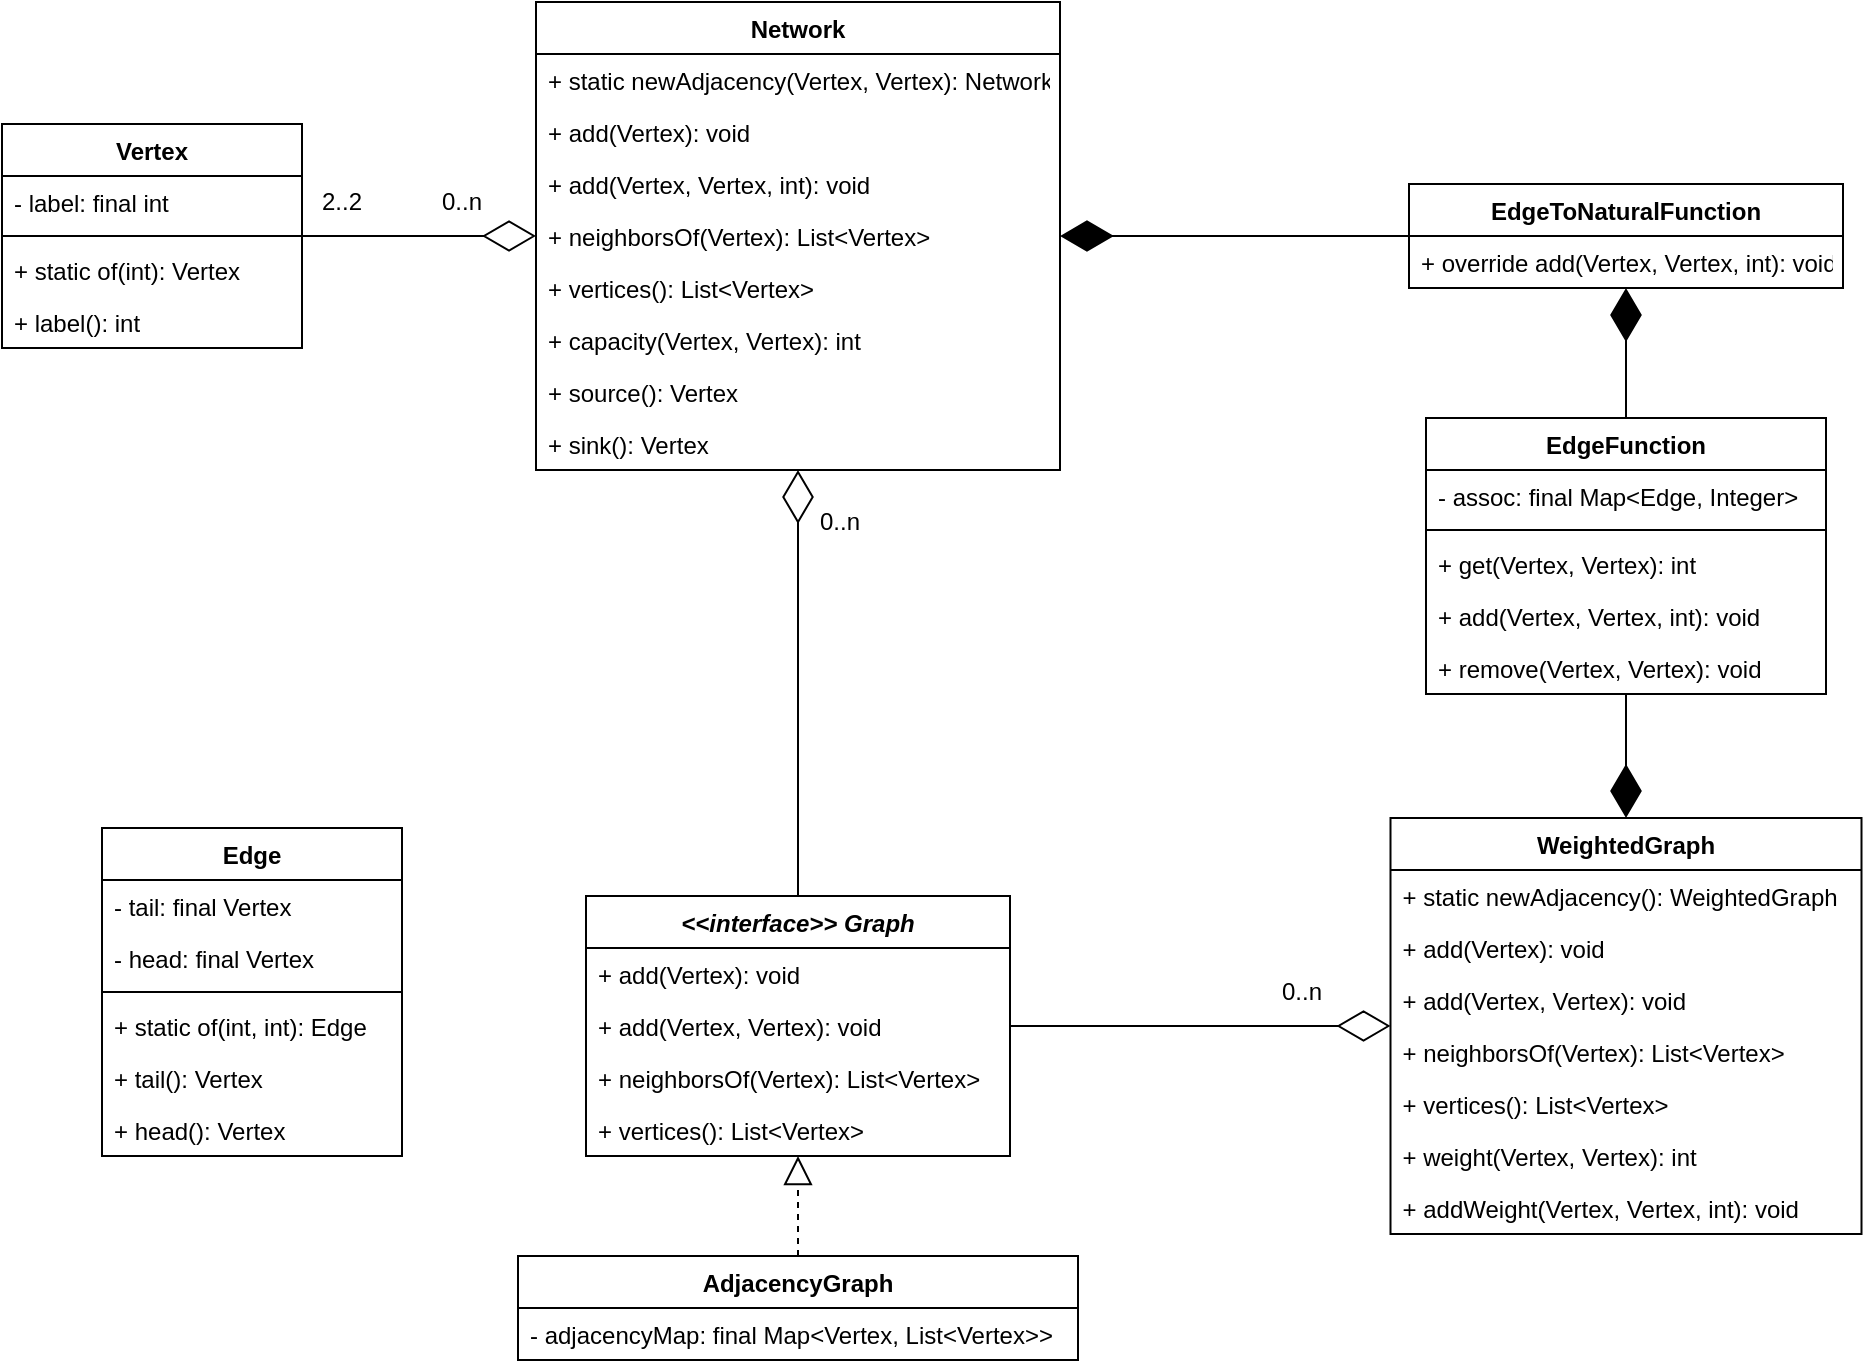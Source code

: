 <mxfile version="20.8.16" type="device"><diagram id="C5RBs43oDa-KdzZeNtuy" name="Page-1"><mxGraphModel dx="1434" dy="1602" grid="1" gridSize="10" guides="1" tooltips="1" connect="1" arrows="1" fold="1" page="1" pageScale="1" pageWidth="1169" pageHeight="827" math="0" shadow="0"><root><mxCell id="WIyWlLk6GJQsqaUBKTNV-0"/><mxCell id="WIyWlLk6GJQsqaUBKTNV-1" parent="WIyWlLk6GJQsqaUBKTNV-0"/><mxCell id="hPA0fBPudxdgeRuaVAXN-0" value="&lt;&lt;interface&gt;&gt; Graph" style="swimlane;fontStyle=3;align=center;verticalAlign=top;childLayout=stackLayout;horizontal=1;startSize=26;horizontalStack=0;resizeParent=1;resizeParentMax=0;resizeLast=0;collapsible=1;marginBottom=0;" parent="WIyWlLk6GJQsqaUBKTNV-1" vertex="1"><mxGeometry x="412" y="-299" width="212" height="130" as="geometry"/></mxCell><mxCell id="hPA0fBPudxdgeRuaVAXN-4" value="+ add(Vertex): void" style="text;strokeColor=none;fillColor=none;align=left;verticalAlign=top;spacingLeft=4;spacingRight=4;overflow=hidden;rotatable=0;points=[[0,0.5],[1,0.5]];portConstraint=eastwest;" parent="hPA0fBPudxdgeRuaVAXN-0" vertex="1"><mxGeometry y="26" width="212" height="26" as="geometry"/></mxCell><mxCell id="hPA0fBPudxdgeRuaVAXN-5" value="+ add(Vertex, Vertex): void" style="text;strokeColor=none;fillColor=none;align=left;verticalAlign=top;spacingLeft=4;spacingRight=4;overflow=hidden;rotatable=0;points=[[0,0.5],[1,0.5]];portConstraint=eastwest;" parent="hPA0fBPudxdgeRuaVAXN-0" vertex="1"><mxGeometry y="52" width="212" height="26" as="geometry"/></mxCell><mxCell id="hPA0fBPudxdgeRuaVAXN-6" value="+ neighborsOf(Vertex): List&lt;Vertex&gt;" style="text;strokeColor=none;fillColor=none;align=left;verticalAlign=top;spacingLeft=4;spacingRight=4;overflow=hidden;rotatable=0;points=[[0,0.5],[1,0.5]];portConstraint=eastwest;" parent="hPA0fBPudxdgeRuaVAXN-0" vertex="1"><mxGeometry y="78" width="212" height="26" as="geometry"/></mxCell><mxCell id="hPA0fBPudxdgeRuaVAXN-13" value="+ vertices(): List&lt;Vertex&gt;" style="text;strokeColor=none;fillColor=none;align=left;verticalAlign=top;spacingLeft=4;spacingRight=4;overflow=hidden;rotatable=0;points=[[0,0.5],[1,0.5]];portConstraint=eastwest;" parent="hPA0fBPudxdgeRuaVAXN-0" vertex="1"><mxGeometry y="104" width="212" height="26" as="geometry"/></mxCell><mxCell id="hPA0fBPudxdgeRuaVAXN-7" value="AdjacencyGraph" style="swimlane;fontStyle=1;align=center;verticalAlign=top;childLayout=stackLayout;horizontal=1;startSize=26;horizontalStack=0;resizeParent=1;resizeParentMax=0;resizeLast=0;collapsible=1;marginBottom=0;" parent="WIyWlLk6GJQsqaUBKTNV-1" vertex="1"><mxGeometry x="378" y="-119" width="280" height="52" as="geometry"/></mxCell><mxCell id="hPA0fBPudxdgeRuaVAXN-11" value="- adjacencyMap: final Map&lt;Vertex, List&lt;Vertex&gt;&gt;" style="text;strokeColor=none;fillColor=none;align=left;verticalAlign=top;spacingLeft=4;spacingRight=4;overflow=hidden;rotatable=0;points=[[0,0.5],[1,0.5]];portConstraint=eastwest;" parent="hPA0fBPudxdgeRuaVAXN-7" vertex="1"><mxGeometry y="26" width="280" height="26" as="geometry"/></mxCell><mxCell id="hPA0fBPudxdgeRuaVAXN-12" value="" style="endArrow=block;dashed=1;endFill=0;endSize=12;html=1;rounded=0;" parent="WIyWlLk6GJQsqaUBKTNV-1" source="hPA0fBPudxdgeRuaVAXN-7" target="hPA0fBPudxdgeRuaVAXN-0" edge="1"><mxGeometry width="160" relative="1" as="geometry"><mxPoint x="468" y="-59" as="sourcePoint"/><mxPoint x="628" y="-59" as="targetPoint"/></mxGeometry></mxCell><mxCell id="2TRhM7OhMwKb9Xg5kjZe-0" value="Vertex" style="swimlane;fontStyle=1;align=center;verticalAlign=top;childLayout=stackLayout;horizontal=1;startSize=26;horizontalStack=0;resizeParent=1;resizeParentMax=0;resizeLast=0;collapsible=1;marginBottom=0;" parent="WIyWlLk6GJQsqaUBKTNV-1" vertex="1"><mxGeometry x="120" y="-685" width="150" height="112" as="geometry"/></mxCell><mxCell id="2TRhM7OhMwKb9Xg5kjZe-1" value="- label: final int" style="text;strokeColor=none;fillColor=none;align=left;verticalAlign=top;spacingLeft=4;spacingRight=4;overflow=hidden;rotatable=0;points=[[0,0.5],[1,0.5]];portConstraint=eastwest;" parent="2TRhM7OhMwKb9Xg5kjZe-0" vertex="1"><mxGeometry y="26" width="150" height="26" as="geometry"/></mxCell><mxCell id="2TRhM7OhMwKb9Xg5kjZe-3" value="" style="line;strokeWidth=1;fillColor=none;align=left;verticalAlign=middle;spacingTop=-1;spacingLeft=3;spacingRight=3;rotatable=0;labelPosition=right;points=[];portConstraint=eastwest;strokeColor=inherit;" parent="2TRhM7OhMwKb9Xg5kjZe-0" vertex="1"><mxGeometry y="52" width="150" height="8" as="geometry"/></mxCell><mxCell id="2TRhM7OhMwKb9Xg5kjZe-2" value="+ static of(int): Vertex" style="text;strokeColor=none;fillColor=none;align=left;verticalAlign=top;spacingLeft=4;spacingRight=4;overflow=hidden;rotatable=0;points=[[0,0.5],[1,0.5]];portConstraint=eastwest;" parent="2TRhM7OhMwKb9Xg5kjZe-0" vertex="1"><mxGeometry y="60" width="150" height="26" as="geometry"/></mxCell><mxCell id="2TRhM7OhMwKb9Xg5kjZe-4" value="+ label(): int" style="text;strokeColor=none;fillColor=none;align=left;verticalAlign=top;spacingLeft=4;spacingRight=4;overflow=hidden;rotatable=0;points=[[0,0.5],[1,0.5]];portConstraint=eastwest;" parent="2TRhM7OhMwKb9Xg5kjZe-0" vertex="1"><mxGeometry y="86" width="150" height="26" as="geometry"/></mxCell><mxCell id="MqZNxrxR5SClOSWIlu3f-7" value="EdgeFunction" style="swimlane;fontStyle=1;align=center;verticalAlign=top;childLayout=stackLayout;horizontal=1;startSize=26;horizontalStack=0;resizeParent=1;resizeParentMax=0;resizeLast=0;collapsible=1;marginBottom=0;" parent="WIyWlLk6GJQsqaUBKTNV-1" vertex="1"><mxGeometry x="832" y="-538" width="200" height="138" as="geometry"/></mxCell><mxCell id="V0Kq6e6BHa_fQk7S8Apn-7" value="- assoc: final Map&lt;Edge, Integer&gt;" style="text;strokeColor=none;fillColor=none;align=left;verticalAlign=top;spacingLeft=4;spacingRight=4;overflow=hidden;rotatable=0;points=[[0,0.5],[1,0.5]];portConstraint=eastwest;" parent="MqZNxrxR5SClOSWIlu3f-7" vertex="1"><mxGeometry y="26" width="200" height="26" as="geometry"/></mxCell><mxCell id="V0Kq6e6BHa_fQk7S8Apn-8" value="" style="line;strokeWidth=1;fillColor=none;align=left;verticalAlign=middle;spacingTop=-1;spacingLeft=3;spacingRight=3;rotatable=0;labelPosition=right;points=[];portConstraint=eastwest;strokeColor=inherit;" parent="MqZNxrxR5SClOSWIlu3f-7" vertex="1"><mxGeometry y="52" width="200" height="8" as="geometry"/></mxCell><mxCell id="MqZNxrxR5SClOSWIlu3f-8" value="+ get(Vertex, Vertex): int" style="text;strokeColor=none;fillColor=none;align=left;verticalAlign=top;spacingLeft=4;spacingRight=4;overflow=hidden;rotatable=0;points=[[0,0.5],[1,0.5]];portConstraint=eastwest;" parent="MqZNxrxR5SClOSWIlu3f-7" vertex="1"><mxGeometry y="60" width="200" height="26" as="geometry"/></mxCell><mxCell id="MqZNxrxR5SClOSWIlu3f-9" value="+ add(Vertex, Vertex, int): void" style="text;strokeColor=none;fillColor=none;align=left;verticalAlign=top;spacingLeft=4;spacingRight=4;overflow=hidden;rotatable=0;points=[[0,0.5],[1,0.5]];portConstraint=eastwest;" parent="MqZNxrxR5SClOSWIlu3f-7" vertex="1"><mxGeometry y="86" width="200" height="26" as="geometry"/></mxCell><mxCell id="MqZNxrxR5SClOSWIlu3f-10" value="+ remove(Vertex, Vertex): void" style="text;strokeColor=none;fillColor=none;align=left;verticalAlign=top;spacingLeft=4;spacingRight=4;overflow=hidden;rotatable=0;points=[[0,0.5],[1,0.5]];portConstraint=eastwest;" parent="MqZNxrxR5SClOSWIlu3f-7" vertex="1"><mxGeometry y="112" width="200" height="26" as="geometry"/></mxCell><mxCell id="RXjzCFWOXxERbdJECEya-0" value="WeightedGraph" style="swimlane;fontStyle=1;align=center;verticalAlign=top;childLayout=stackLayout;horizontal=1;startSize=26;horizontalStack=0;resizeParent=1;resizeParentMax=0;resizeLast=0;collapsible=1;marginBottom=0;" parent="WIyWlLk6GJQsqaUBKTNV-1" vertex="1"><mxGeometry x="814.25" y="-338" width="235.5" height="208" as="geometry"/></mxCell><mxCell id="UmsD5sYYcWpUcMlwhkTF-18" value="+ static newAdjacency(): WeightedGraph" style="text;strokeColor=none;fillColor=none;align=left;verticalAlign=top;spacingLeft=4;spacingRight=4;overflow=hidden;rotatable=0;points=[[0,0.5],[1,0.5]];portConstraint=eastwest;" parent="RXjzCFWOXxERbdJECEya-0" vertex="1"><mxGeometry y="26" width="235.5" height="26" as="geometry"/></mxCell><mxCell id="V0Kq6e6BHa_fQk7S8Apn-9" value="+ add(Vertex): void" style="text;strokeColor=none;fillColor=none;align=left;verticalAlign=top;spacingLeft=4;spacingRight=4;overflow=hidden;rotatable=0;points=[[0,0.5],[1,0.5]];portConstraint=eastwest;" parent="RXjzCFWOXxERbdJECEya-0" vertex="1"><mxGeometry y="52" width="235.5" height="26" as="geometry"/></mxCell><mxCell id="V0Kq6e6BHa_fQk7S8Apn-10" value="+ add(Vertex, Vertex): void" style="text;strokeColor=none;fillColor=none;align=left;verticalAlign=top;spacingLeft=4;spacingRight=4;overflow=hidden;rotatable=0;points=[[0,0.5],[1,0.5]];portConstraint=eastwest;" parent="RXjzCFWOXxERbdJECEya-0" vertex="1"><mxGeometry y="78" width="235.5" height="26" as="geometry"/></mxCell><mxCell id="V0Kq6e6BHa_fQk7S8Apn-11" value="+ neighborsOf(Vertex): List&lt;Vertex&gt;" style="text;strokeColor=none;fillColor=none;align=left;verticalAlign=top;spacingLeft=4;spacingRight=4;overflow=hidden;rotatable=0;points=[[0,0.5],[1,0.5]];portConstraint=eastwest;" parent="RXjzCFWOXxERbdJECEya-0" vertex="1"><mxGeometry y="104" width="235.5" height="26" as="geometry"/></mxCell><mxCell id="V0Kq6e6BHa_fQk7S8Apn-12" value="+ vertices(): List&lt;Vertex&gt;" style="text;strokeColor=none;fillColor=none;align=left;verticalAlign=top;spacingLeft=4;spacingRight=4;overflow=hidden;rotatable=0;points=[[0,0.5],[1,0.5]];portConstraint=eastwest;" parent="RXjzCFWOXxERbdJECEya-0" vertex="1"><mxGeometry y="130" width="235.5" height="26" as="geometry"/></mxCell><mxCell id="RXjzCFWOXxERbdJECEya-1" value="+ weight(Vertex, Vertex): int" style="text;strokeColor=none;fillColor=none;align=left;verticalAlign=top;spacingLeft=4;spacingRight=4;overflow=hidden;rotatable=0;points=[[0,0.5],[1,0.5]];portConstraint=eastwest;" parent="RXjzCFWOXxERbdJECEya-0" vertex="1"><mxGeometry y="156" width="235.5" height="26" as="geometry"/></mxCell><mxCell id="RXjzCFWOXxERbdJECEya-9" value="+ addWeight(Vertex, Vertex, int): void" style="text;strokeColor=none;fillColor=none;align=left;verticalAlign=top;spacingLeft=4;spacingRight=4;overflow=hidden;rotatable=0;points=[[0,0.5],[1,0.5]];portConstraint=eastwest;" parent="RXjzCFWOXxERbdJECEya-0" vertex="1"><mxGeometry y="182" width="235.5" height="26" as="geometry"/></mxCell><mxCell id="RXjzCFWOXxERbdJECEya-5" value="" style="endArrow=diamondThin;endFill=0;endSize=24;html=1;rounded=0;" parent="WIyWlLk6GJQsqaUBKTNV-1" source="hPA0fBPudxdgeRuaVAXN-0" target="RXjzCFWOXxERbdJECEya-0" edge="1"><mxGeometry width="160" relative="1" as="geometry"><mxPoint x="498" y="-63" as="sourcePoint"/><mxPoint x="658" y="-63" as="targetPoint"/></mxGeometry></mxCell><mxCell id="RXjzCFWOXxERbdJECEya-6" value="0..n" style="text;html=1;strokeColor=none;fillColor=none;align=center;verticalAlign=middle;whiteSpace=wrap;rounded=0;" parent="WIyWlLk6GJQsqaUBKTNV-1" vertex="1"><mxGeometry x="740" y="-266" width="60" height="30" as="geometry"/></mxCell><mxCell id="RXjzCFWOXxERbdJECEya-8" value="" style="endArrow=diamondThin;endFill=1;endSize=24;html=1;rounded=0;" parent="WIyWlLk6GJQsqaUBKTNV-1" source="MqZNxrxR5SClOSWIlu3f-7" target="RXjzCFWOXxERbdJECEya-0" edge="1"><mxGeometry width="160" relative="1" as="geometry"><mxPoint x="518" y="-3" as="sourcePoint"/><mxPoint x="678" y="-3" as="targetPoint"/></mxGeometry></mxCell><mxCell id="V0Kq6e6BHa_fQk7S8Apn-0" value="Edge" style="swimlane;fontStyle=1;align=center;verticalAlign=top;childLayout=stackLayout;horizontal=1;startSize=26;horizontalStack=0;resizeParent=1;resizeParentMax=0;resizeLast=0;collapsible=1;marginBottom=0;" parent="WIyWlLk6GJQsqaUBKTNV-1" vertex="1"><mxGeometry x="170" y="-333" width="150" height="164" as="geometry"/></mxCell><mxCell id="V0Kq6e6BHa_fQk7S8Apn-1" value="- tail: final Vertex" style="text;strokeColor=none;fillColor=none;align=left;verticalAlign=top;spacingLeft=4;spacingRight=4;overflow=hidden;rotatable=0;points=[[0,0.5],[1,0.5]];portConstraint=eastwest;" parent="V0Kq6e6BHa_fQk7S8Apn-0" vertex="1"><mxGeometry y="26" width="150" height="26" as="geometry"/></mxCell><mxCell id="V0Kq6e6BHa_fQk7S8Apn-5" value="- head: final Vertex" style="text;strokeColor=none;fillColor=none;align=left;verticalAlign=top;spacingLeft=4;spacingRight=4;overflow=hidden;rotatable=0;points=[[0,0.5],[1,0.5]];portConstraint=eastwest;" parent="V0Kq6e6BHa_fQk7S8Apn-0" vertex="1"><mxGeometry y="52" width="150" height="26" as="geometry"/></mxCell><mxCell id="V0Kq6e6BHa_fQk7S8Apn-2" value="" style="line;strokeWidth=1;fillColor=none;align=left;verticalAlign=middle;spacingTop=-1;spacingLeft=3;spacingRight=3;rotatable=0;labelPosition=right;points=[];portConstraint=eastwest;strokeColor=inherit;" parent="V0Kq6e6BHa_fQk7S8Apn-0" vertex="1"><mxGeometry y="78" width="150" height="8" as="geometry"/></mxCell><mxCell id="V0Kq6e6BHa_fQk7S8Apn-3" value="+ static of(int, int): Edge" style="text;strokeColor=none;fillColor=none;align=left;verticalAlign=top;spacingLeft=4;spacingRight=4;overflow=hidden;rotatable=0;points=[[0,0.5],[1,0.5]];portConstraint=eastwest;" parent="V0Kq6e6BHa_fQk7S8Apn-0" vertex="1"><mxGeometry y="86" width="150" height="26" as="geometry"/></mxCell><mxCell id="V0Kq6e6BHa_fQk7S8Apn-4" value="+ tail(): Vertex" style="text;strokeColor=none;fillColor=none;align=left;verticalAlign=top;spacingLeft=4;spacingRight=4;overflow=hidden;rotatable=0;points=[[0,0.5],[1,0.5]];portConstraint=eastwest;" parent="V0Kq6e6BHa_fQk7S8Apn-0" vertex="1"><mxGeometry y="112" width="150" height="26" as="geometry"/></mxCell><mxCell id="V0Kq6e6BHa_fQk7S8Apn-6" value="+ head(): Vertex" style="text;strokeColor=none;fillColor=none;align=left;verticalAlign=top;spacingLeft=4;spacingRight=4;overflow=hidden;rotatable=0;points=[[0,0.5],[1,0.5]];portConstraint=eastwest;" parent="V0Kq6e6BHa_fQk7S8Apn-0" vertex="1"><mxGeometry y="138" width="150" height="26" as="geometry"/></mxCell><mxCell id="UmsD5sYYcWpUcMlwhkTF-0" value="Network" style="swimlane;fontStyle=1;align=center;verticalAlign=top;childLayout=stackLayout;horizontal=1;startSize=26;horizontalStack=0;resizeParent=1;resizeParentMax=0;resizeLast=0;collapsible=1;marginBottom=0;" parent="WIyWlLk6GJQsqaUBKTNV-1" vertex="1"><mxGeometry x="387" y="-746" width="262" height="234" as="geometry"/></mxCell><mxCell id="UmsD5sYYcWpUcMlwhkTF-19" value="+ static newAdjacency(Vertex, Vertex): Network" style="text;strokeColor=none;fillColor=none;align=left;verticalAlign=top;spacingLeft=4;spacingRight=4;overflow=hidden;rotatable=0;points=[[0,0.5],[1,0.5]];portConstraint=eastwest;" parent="UmsD5sYYcWpUcMlwhkTF-0" vertex="1"><mxGeometry y="26" width="262" height="26" as="geometry"/></mxCell><mxCell id="UmsD5sYYcWpUcMlwhkTF-1" value="+ add(Vertex): void" style="text;strokeColor=none;fillColor=none;align=left;verticalAlign=top;spacingLeft=4;spacingRight=4;overflow=hidden;rotatable=0;points=[[0,0.5],[1,0.5]];portConstraint=eastwest;" parent="UmsD5sYYcWpUcMlwhkTF-0" vertex="1"><mxGeometry y="52" width="262" height="26" as="geometry"/></mxCell><mxCell id="UmsD5sYYcWpUcMlwhkTF-2" value="+ add(Vertex, Vertex, int): void" style="text;strokeColor=none;fillColor=none;align=left;verticalAlign=top;spacingLeft=4;spacingRight=4;overflow=hidden;rotatable=0;points=[[0,0.5],[1,0.5]];portConstraint=eastwest;" parent="UmsD5sYYcWpUcMlwhkTF-0" vertex="1"><mxGeometry y="78" width="262" height="26" as="geometry"/></mxCell><mxCell id="UmsD5sYYcWpUcMlwhkTF-3" value="+ neighborsOf(Vertex): List&lt;Vertex&gt;" style="text;strokeColor=none;fillColor=none;align=left;verticalAlign=top;spacingLeft=4;spacingRight=4;overflow=hidden;rotatable=0;points=[[0,0.5],[1,0.5]];portConstraint=eastwest;" parent="UmsD5sYYcWpUcMlwhkTF-0" vertex="1"><mxGeometry y="104" width="262" height="26" as="geometry"/></mxCell><mxCell id="UmsD5sYYcWpUcMlwhkTF-4" value="+ vertices(): List&lt;Vertex&gt;" style="text;strokeColor=none;fillColor=none;align=left;verticalAlign=top;spacingLeft=4;spacingRight=4;overflow=hidden;rotatable=0;points=[[0,0.5],[1,0.5]];portConstraint=eastwest;" parent="UmsD5sYYcWpUcMlwhkTF-0" vertex="1"><mxGeometry y="130" width="262" height="26" as="geometry"/></mxCell><mxCell id="UmsD5sYYcWpUcMlwhkTF-5" value="+ capacity(Vertex, Vertex): int" style="text;strokeColor=none;fillColor=none;align=left;verticalAlign=top;spacingLeft=4;spacingRight=4;overflow=hidden;rotatable=0;points=[[0,0.5],[1,0.5]];portConstraint=eastwest;" parent="UmsD5sYYcWpUcMlwhkTF-0" vertex="1"><mxGeometry y="156" width="262" height="26" as="geometry"/></mxCell><mxCell id="UmsD5sYYcWpUcMlwhkTF-26" value="+ source(): Vertex" style="text;strokeColor=none;fillColor=none;align=left;verticalAlign=top;spacingLeft=4;spacingRight=4;overflow=hidden;rotatable=0;points=[[0,0.5],[1,0.5]];portConstraint=eastwest;" parent="UmsD5sYYcWpUcMlwhkTF-0" vertex="1"><mxGeometry y="182" width="262" height="26" as="geometry"/></mxCell><mxCell id="UmsD5sYYcWpUcMlwhkTF-27" value="+ sink(): Vertex" style="text;strokeColor=none;fillColor=none;align=left;verticalAlign=top;spacingLeft=4;spacingRight=4;overflow=hidden;rotatable=0;points=[[0,0.5],[1,0.5]];portConstraint=eastwest;" parent="UmsD5sYYcWpUcMlwhkTF-0" vertex="1"><mxGeometry y="208" width="262" height="26" as="geometry"/></mxCell><mxCell id="UmsD5sYYcWpUcMlwhkTF-7" value="" style="endArrow=diamondThin;endFill=0;endSize=24;html=1;rounded=0;" parent="WIyWlLk6GJQsqaUBKTNV-1" source="hPA0fBPudxdgeRuaVAXN-0" target="UmsD5sYYcWpUcMlwhkTF-0" edge="1"><mxGeometry width="160" relative="1" as="geometry"><mxPoint x="634" y="-224" as="sourcePoint"/><mxPoint x="835.5" y="-224" as="targetPoint"/></mxGeometry></mxCell><mxCell id="UmsD5sYYcWpUcMlwhkTF-8" value="0..n" style="text;html=1;strokeColor=none;fillColor=none;align=center;verticalAlign=middle;whiteSpace=wrap;rounded=0;" parent="WIyWlLk6GJQsqaUBKTNV-1" vertex="1"><mxGeometry x="509" y="-501" width="60" height="30" as="geometry"/></mxCell><mxCell id="UmsD5sYYcWpUcMlwhkTF-9" value="EdgeToNaturalFunction" style="swimlane;fontStyle=1;align=center;verticalAlign=top;childLayout=stackLayout;horizontal=1;startSize=26;horizontalStack=0;resizeParent=1;resizeParentMax=0;resizeLast=0;collapsible=1;marginBottom=0;" parent="WIyWlLk6GJQsqaUBKTNV-1" vertex="1"><mxGeometry x="823.5" y="-655" width="217" height="52" as="geometry"/></mxCell><mxCell id="UmsD5sYYcWpUcMlwhkTF-17" value="+ override add(Vertex, Vertex, int): void" style="text;strokeColor=none;fillColor=none;align=left;verticalAlign=top;spacingLeft=4;spacingRight=4;overflow=hidden;rotatable=0;points=[[0,0.5],[1,0.5]];portConstraint=eastwest;" parent="UmsD5sYYcWpUcMlwhkTF-9" vertex="1"><mxGeometry y="26" width="217" height="26" as="geometry"/></mxCell><mxCell id="UmsD5sYYcWpUcMlwhkTF-15" value="" style="endArrow=diamondThin;endFill=1;endSize=24;html=1;rounded=0;" parent="WIyWlLk6GJQsqaUBKTNV-1" source="MqZNxrxR5SClOSWIlu3f-7" target="UmsD5sYYcWpUcMlwhkTF-9" edge="1"><mxGeometry width="160" relative="1" as="geometry"><mxPoint x="942" y="-377" as="sourcePoint"/><mxPoint x="1019" y="-597" as="targetPoint"/></mxGeometry></mxCell><mxCell id="UmsD5sYYcWpUcMlwhkTF-16" value="" style="endArrow=diamondThin;endFill=1;endSize=24;html=1;rounded=0;" parent="WIyWlLk6GJQsqaUBKTNV-1" source="UmsD5sYYcWpUcMlwhkTF-9" target="UmsD5sYYcWpUcMlwhkTF-0" edge="1"><mxGeometry width="160" relative="1" as="geometry"><mxPoint x="942" y="-484" as="sourcePoint"/><mxPoint x="942" y="-594" as="targetPoint"/></mxGeometry></mxCell><mxCell id="UmsD5sYYcWpUcMlwhkTF-21" value="0..n" style="text;html=1;strokeColor=none;fillColor=none;align=center;verticalAlign=middle;whiteSpace=wrap;rounded=0;" parent="WIyWlLk6GJQsqaUBKTNV-1" vertex="1"><mxGeometry x="320" y="-661" width="60" height="30" as="geometry"/></mxCell><mxCell id="UmsD5sYYcWpUcMlwhkTF-24" value="" style="endArrow=diamondThin;endFill=0;endSize=24;html=1;rounded=0;" parent="WIyWlLk6GJQsqaUBKTNV-1" source="2TRhM7OhMwKb9Xg5kjZe-0" target="UmsD5sYYcWpUcMlwhkTF-0" edge="1"><mxGeometry width="160" relative="1" as="geometry"><mxPoint x="528" y="-289" as="sourcePoint"/><mxPoint x="528" y="-515" as="targetPoint"/></mxGeometry></mxCell><mxCell id="UmsD5sYYcWpUcMlwhkTF-25" value="2..2" style="text;html=1;strokeColor=none;fillColor=none;align=center;verticalAlign=middle;whiteSpace=wrap;rounded=0;" parent="WIyWlLk6GJQsqaUBKTNV-1" vertex="1"><mxGeometry x="260" y="-661" width="60" height="30" as="geometry"/></mxCell></root></mxGraphModel></diagram></mxfile>